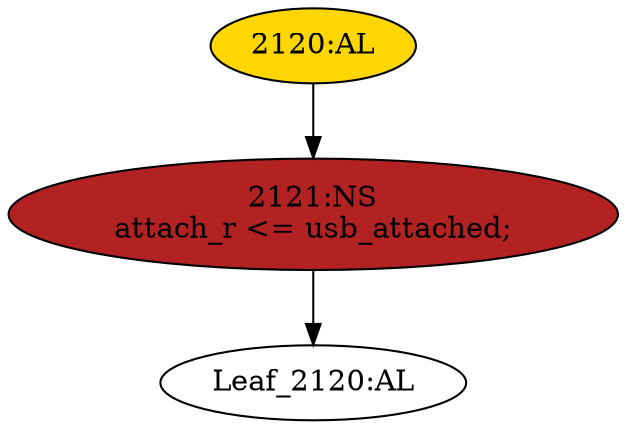 strict digraph "" {
	node [label="\N"];
	"2121:NS"	 [ast="<pyverilog.vparser.ast.NonblockingSubstitution object at 0x7f0a38e54790>",
		fillcolor=firebrick,
		label="2121:NS
attach_r <= usb_attached;",
		statements="[<pyverilog.vparser.ast.NonblockingSubstitution object at 0x7f0a38e54790>]",
		style=filled,
		typ=NonblockingSubstitution];
	"Leaf_2120:AL"	 [def_var="['attach_r']",
		label="Leaf_2120:AL"];
	"2121:NS" -> "Leaf_2120:AL"	 [cond="[]",
		lineno=None];
	"2120:AL"	 [ast="<pyverilog.vparser.ast.Always object at 0x7f0a38e54910>",
		clk_sens=False,
		fillcolor=gold,
		label="2120:AL",
		sens="['wclk']",
		statements="[]",
		style=filled,
		typ=Always,
		use_var="['usb_attached']"];
	"2120:AL" -> "2121:NS"	 [cond="[]",
		lineno=None];
}
